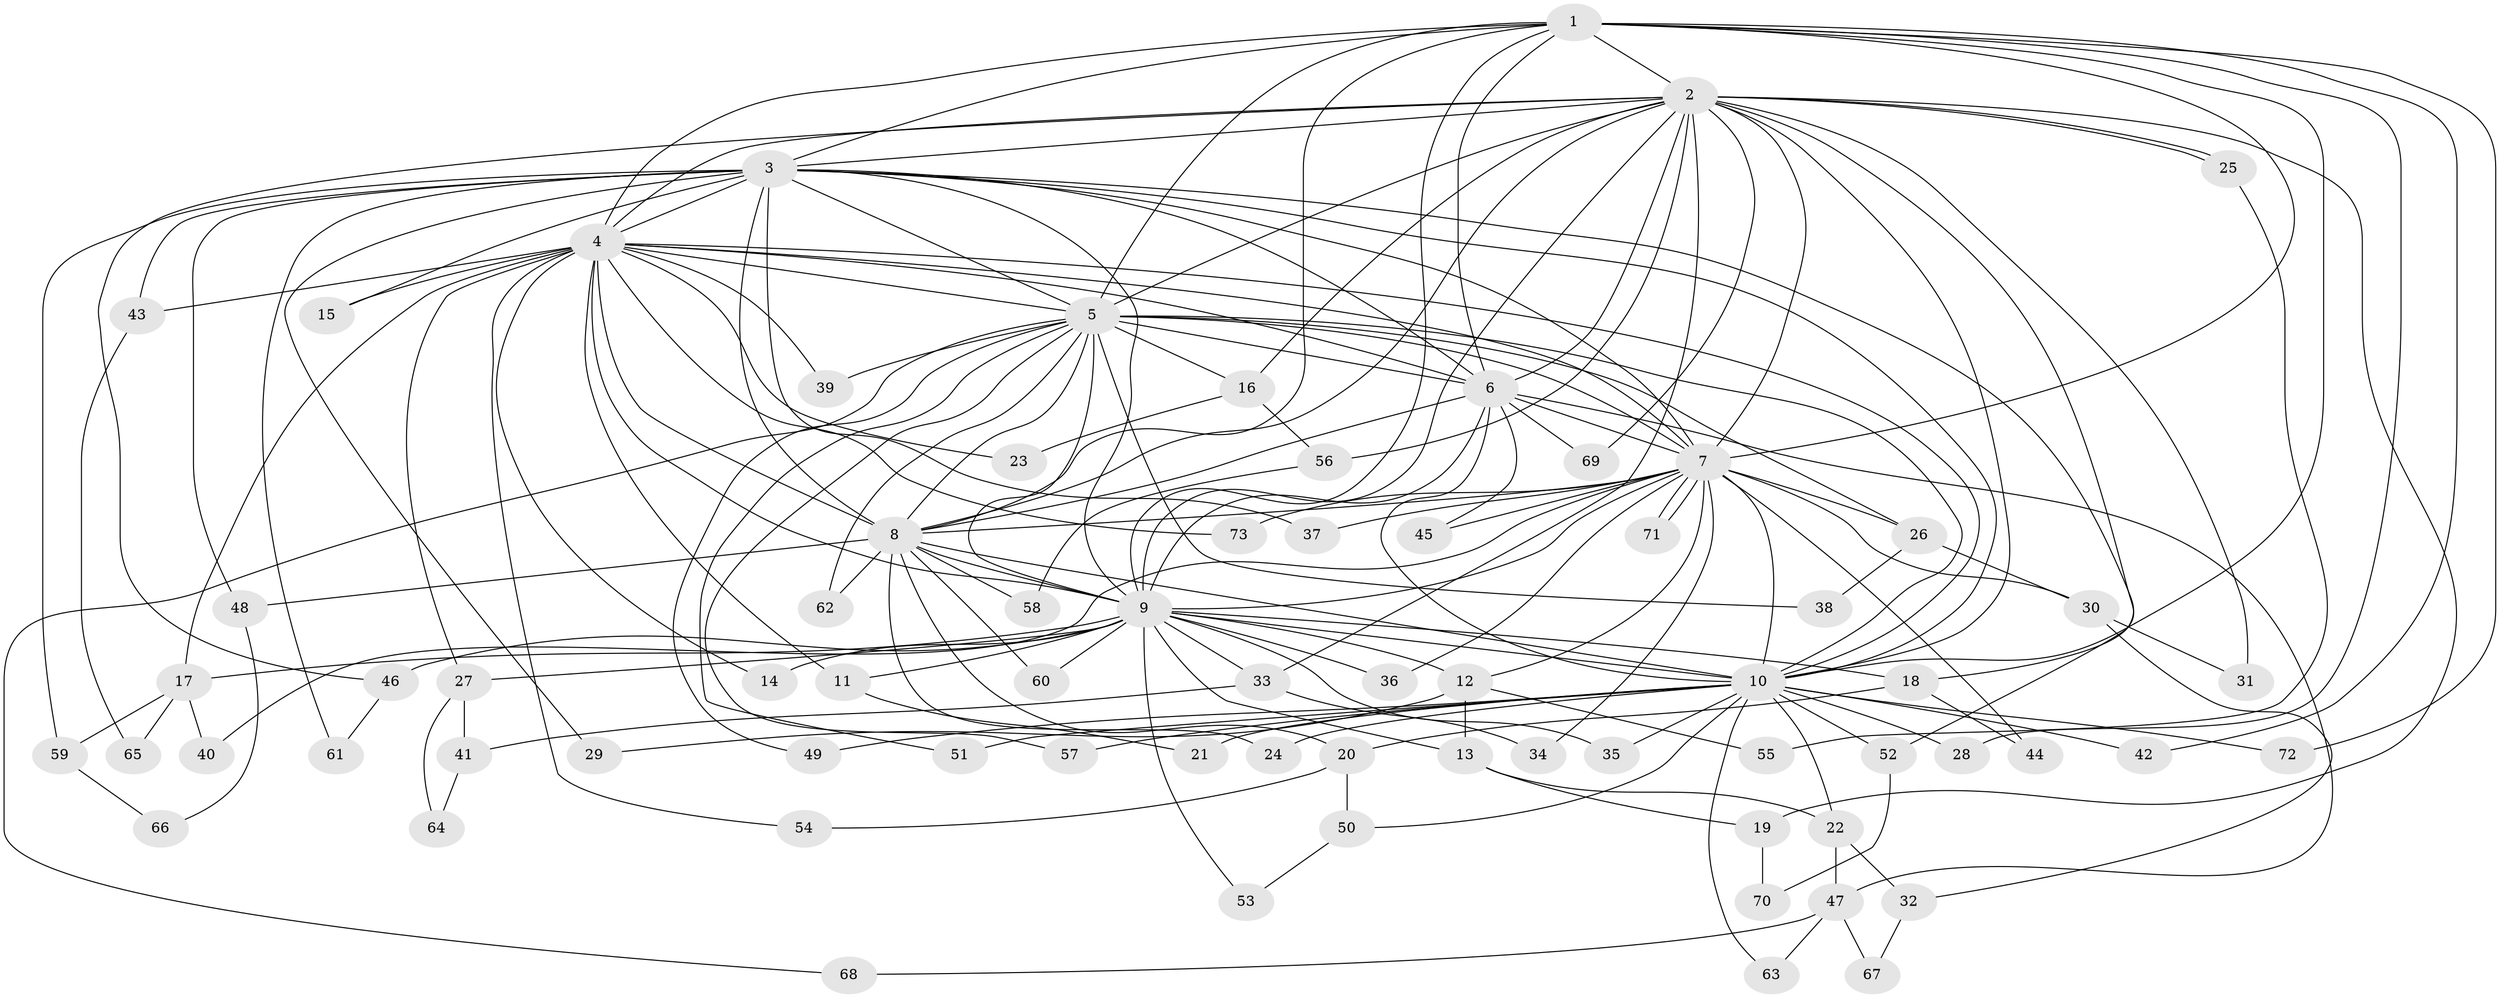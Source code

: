 // coarse degree distribution, {23: 0.018867924528301886, 17: 0.018867924528301886, 15: 0.018867924528301886, 16: 0.018867924528301886, 14: 0.018867924528301886, 9: 0.018867924528301886, 24: 0.018867924528301886, 20: 0.018867924528301886, 3: 0.16981132075471697, 5: 0.07547169811320754, 6: 0.018867924528301886, 2: 0.4716981132075472, 4: 0.09433962264150944, 1: 0.018867924528301886}
// Generated by graph-tools (version 1.1) at 2025/23/03/03/25 07:23:47]
// undirected, 73 vertices, 171 edges
graph export_dot {
graph [start="1"]
  node [color=gray90,style=filled];
  1;
  2;
  3;
  4;
  5;
  6;
  7;
  8;
  9;
  10;
  11;
  12;
  13;
  14;
  15;
  16;
  17;
  18;
  19;
  20;
  21;
  22;
  23;
  24;
  25;
  26;
  27;
  28;
  29;
  30;
  31;
  32;
  33;
  34;
  35;
  36;
  37;
  38;
  39;
  40;
  41;
  42;
  43;
  44;
  45;
  46;
  47;
  48;
  49;
  50;
  51;
  52;
  53;
  54;
  55;
  56;
  57;
  58;
  59;
  60;
  61;
  62;
  63;
  64;
  65;
  66;
  67;
  68;
  69;
  70;
  71;
  72;
  73;
  1 -- 2;
  1 -- 3;
  1 -- 4;
  1 -- 5;
  1 -- 6;
  1 -- 7;
  1 -- 8;
  1 -- 9;
  1 -- 10;
  1 -- 28;
  1 -- 42;
  1 -- 72;
  2 -- 3;
  2 -- 4;
  2 -- 5;
  2 -- 6;
  2 -- 7;
  2 -- 8;
  2 -- 9;
  2 -- 10;
  2 -- 16;
  2 -- 18;
  2 -- 19;
  2 -- 25;
  2 -- 25;
  2 -- 31;
  2 -- 33;
  2 -- 46;
  2 -- 56;
  2 -- 69;
  3 -- 4;
  3 -- 5;
  3 -- 6;
  3 -- 7;
  3 -- 8;
  3 -- 9;
  3 -- 10;
  3 -- 15;
  3 -- 29;
  3 -- 37;
  3 -- 43;
  3 -- 48;
  3 -- 52;
  3 -- 59;
  3 -- 61;
  4 -- 5;
  4 -- 6;
  4 -- 7;
  4 -- 8;
  4 -- 9;
  4 -- 10;
  4 -- 11;
  4 -- 14;
  4 -- 15;
  4 -- 17;
  4 -- 23;
  4 -- 27;
  4 -- 39;
  4 -- 43;
  4 -- 54;
  4 -- 73;
  5 -- 6;
  5 -- 7;
  5 -- 8;
  5 -- 9;
  5 -- 10;
  5 -- 16;
  5 -- 26;
  5 -- 38;
  5 -- 39;
  5 -- 49;
  5 -- 51;
  5 -- 57;
  5 -- 62;
  5 -- 68;
  6 -- 7;
  6 -- 8;
  6 -- 9;
  6 -- 10;
  6 -- 45;
  6 -- 47;
  6 -- 69;
  7 -- 8;
  7 -- 9;
  7 -- 10;
  7 -- 12;
  7 -- 26;
  7 -- 30;
  7 -- 34;
  7 -- 36;
  7 -- 37;
  7 -- 40;
  7 -- 44;
  7 -- 45;
  7 -- 71;
  7 -- 71;
  7 -- 73;
  8 -- 9;
  8 -- 10;
  8 -- 20;
  8 -- 24;
  8 -- 48;
  8 -- 58;
  8 -- 60;
  8 -- 62;
  9 -- 10;
  9 -- 11;
  9 -- 12;
  9 -- 13;
  9 -- 14;
  9 -- 17;
  9 -- 18;
  9 -- 27;
  9 -- 33;
  9 -- 35;
  9 -- 36;
  9 -- 46;
  9 -- 53;
  9 -- 60;
  10 -- 21;
  10 -- 22;
  10 -- 24;
  10 -- 28;
  10 -- 35;
  10 -- 42;
  10 -- 49;
  10 -- 50;
  10 -- 51;
  10 -- 52;
  10 -- 57;
  10 -- 63;
  10 -- 72;
  11 -- 21;
  12 -- 13;
  12 -- 29;
  12 -- 55;
  13 -- 19;
  13 -- 22;
  16 -- 23;
  16 -- 56;
  17 -- 40;
  17 -- 59;
  17 -- 65;
  18 -- 20;
  18 -- 44;
  19 -- 70;
  20 -- 50;
  20 -- 54;
  22 -- 32;
  22 -- 47;
  25 -- 55;
  26 -- 30;
  26 -- 38;
  27 -- 41;
  27 -- 64;
  30 -- 31;
  30 -- 32;
  32 -- 67;
  33 -- 34;
  33 -- 41;
  41 -- 64;
  43 -- 65;
  46 -- 61;
  47 -- 63;
  47 -- 67;
  47 -- 68;
  48 -- 66;
  50 -- 53;
  52 -- 70;
  56 -- 58;
  59 -- 66;
}
